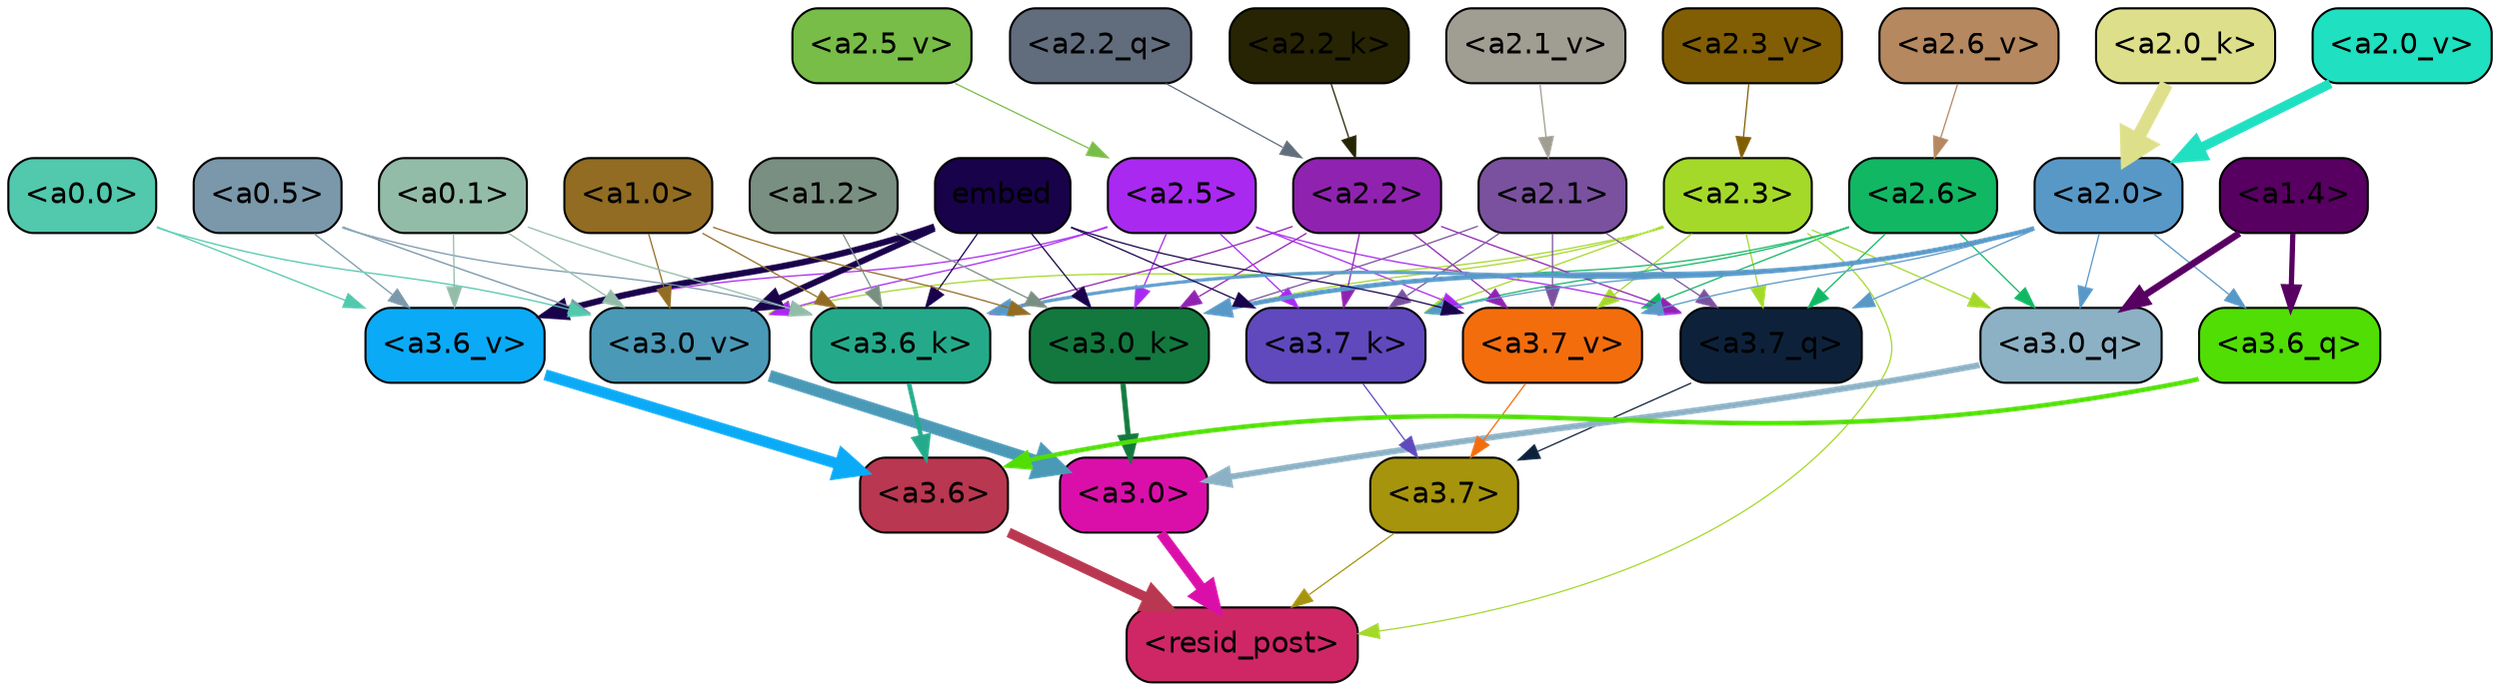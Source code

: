 strict digraph "" {
	graph [bgcolor=transparent,
		layout=dot,
		overlap=false,
		splines=true
	];
	"<a3.7>"	[color=black,
		fillcolor="#a6940c",
		fontname=Helvetica,
		shape=box,
		style="filled, rounded"];
	"<resid_post>"	[color=black,
		fillcolor="#cf2766",
		fontname=Helvetica,
		shape=box,
		style="filled, rounded"];
	"<a3.7>" -> "<resid_post>"	[color="#a6940c",
		penwidth=0.6];
	"<a3.6>"	[color=black,
		fillcolor="#b93750",
		fontname=Helvetica,
		shape=box,
		style="filled, rounded"];
	"<a3.6>" -> "<resid_post>"	[color="#b93750",
		penwidth=4.753257989883423];
	"<a3.0>"	[color=black,
		fillcolor="#da0faa",
		fontname=Helvetica,
		shape=box,
		style="filled, rounded"];
	"<a3.0>" -> "<resid_post>"	[color="#da0faa",
		penwidth=4.90053927898407];
	"<a2.3>"	[color=black,
		fillcolor="#a4d92a",
		fontname=Helvetica,
		shape=box,
		style="filled, rounded"];
	"<a2.3>" -> "<resid_post>"	[color="#a4d92a",
		penwidth=0.6];
	"<a3.7_q>"	[color=black,
		fillcolor="#0d223a",
		fontname=Helvetica,
		shape=box,
		style="filled, rounded"];
	"<a2.3>" -> "<a3.7_q>"	[color="#a4d92a",
		penwidth=0.6];
	"<a3.0_q>"	[color=black,
		fillcolor="#8cb1c5",
		fontname=Helvetica,
		shape=box,
		style="filled, rounded"];
	"<a2.3>" -> "<a3.0_q>"	[color="#a4d92a",
		penwidth=0.6];
	"<a3.7_k>"	[color=black,
		fillcolor="#5f49bd",
		fontname=Helvetica,
		shape=box,
		style="filled, rounded"];
	"<a2.3>" -> "<a3.7_k>"	[color="#a4d92a",
		penwidth=0.6];
	"<a3.0_k>"	[color=black,
		fillcolor="#12783e",
		fontname=Helvetica,
		shape=box,
		style="filled, rounded"];
	"<a2.3>" -> "<a3.0_k>"	[color="#a4d92a",
		penwidth=0.6];
	"<a3.7_v>"	[color=black,
		fillcolor="#f36d0d",
		fontname=Helvetica,
		shape=box,
		style="filled, rounded"];
	"<a2.3>" -> "<a3.7_v>"	[color="#a4d92a",
		penwidth=0.6];
	"<a3.0_v>"	[color=black,
		fillcolor="#4a99b7",
		fontname=Helvetica,
		shape=box,
		style="filled, rounded"];
	"<a2.3>" -> "<a3.0_v>"	[color="#a4d92a",
		penwidth=0.6];
	"<a3.7_q>" -> "<a3.7>"	[color="#0d223a",
		penwidth=0.6];
	"<a3.6_q>"	[color=black,
		fillcolor="#50de05",
		fontname=Helvetica,
		shape=box,
		style="filled, rounded"];
	"<a3.6_q>" -> "<a3.6>"	[color="#50de05",
		penwidth=2.160832464694977];
	"<a3.0_q>" -> "<a3.0>"	[color="#8cb1c5",
		penwidth=2.870753765106201];
	"<a3.7_k>" -> "<a3.7>"	[color="#5f49bd",
		penwidth=0.6];
	"<a3.6_k>"	[color=black,
		fillcolor="#24aa8a",
		fontname=Helvetica,
		shape=box,
		style="filled, rounded"];
	"<a3.6_k>" -> "<a3.6>"	[color="#24aa8a",
		penwidth=2.13908451795578];
	"<a3.0_k>" -> "<a3.0>"	[color="#12783e",
		penwidth=2.520303964614868];
	"<a3.7_v>" -> "<a3.7>"	[color="#f36d0d",
		penwidth=0.6];
	"<a3.6_v>"	[color=black,
		fillcolor="#0baaf6",
		fontname=Helvetica,
		shape=box,
		style="filled, rounded"];
	"<a3.6_v>" -> "<a3.6>"	[color="#0baaf6",
		penwidth=5.297133803367615];
	"<a3.0_v>" -> "<a3.0>"	[color="#4a99b7",
		penwidth=5.680712580680847];
	"<a2.6>"	[color=black,
		fillcolor="#11b763",
		fontname=Helvetica,
		shape=box,
		style="filled, rounded"];
	"<a2.6>" -> "<a3.7_q>"	[color="#11b763",
		penwidth=0.6];
	"<a2.6>" -> "<a3.0_q>"	[color="#11b763",
		penwidth=0.6];
	"<a2.6>" -> "<a3.7_k>"	[color="#11b763",
		penwidth=0.6];
	"<a2.6>" -> "<a3.0_k>"	[color="#11b763",
		penwidth=0.6];
	"<a2.6>" -> "<a3.7_v>"	[color="#11b763",
		penwidth=0.6];
	"<a2.5>"	[color=black,
		fillcolor="#a929f0",
		fontname=Helvetica,
		shape=box,
		style="filled, rounded"];
	"<a2.5>" -> "<a3.7_q>"	[color="#a929f0",
		penwidth=0.6];
	"<a2.5>" -> "<a3.7_k>"	[color="#a929f0",
		penwidth=0.6];
	"<a2.5>" -> "<a3.0_k>"	[color="#a929f0",
		penwidth=0.6];
	"<a2.5>" -> "<a3.7_v>"	[color="#a929f0",
		penwidth=0.6];
	"<a2.5>" -> "<a3.6_v>"	[color="#a929f0",
		penwidth=0.6];
	"<a2.5>" -> "<a3.0_v>"	[color="#a929f0",
		penwidth=0.6];
	"<a2.2>"	[color=black,
		fillcolor="#9022b0",
		fontname=Helvetica,
		shape=box,
		style="filled, rounded"];
	"<a2.2>" -> "<a3.7_q>"	[color="#9022b0",
		penwidth=0.6];
	"<a2.2>" -> "<a3.7_k>"	[color="#9022b0",
		penwidth=0.6];
	"<a2.2>" -> "<a3.6_k>"	[color="#9022b0",
		penwidth=0.6];
	"<a2.2>" -> "<a3.0_k>"	[color="#9022b0",
		penwidth=0.6];
	"<a2.2>" -> "<a3.7_v>"	[color="#9022b0",
		penwidth=0.6];
	"<a2.1>"	[color=black,
		fillcolor="#7a519e",
		fontname=Helvetica,
		shape=box,
		style="filled, rounded"];
	"<a2.1>" -> "<a3.7_q>"	[color="#7a519e",
		penwidth=0.6];
	"<a2.1>" -> "<a3.7_k>"	[color="#7a519e",
		penwidth=0.6];
	"<a2.1>" -> "<a3.0_k>"	[color="#7a519e",
		penwidth=0.6];
	"<a2.1>" -> "<a3.7_v>"	[color="#7a519e",
		penwidth=0.6];
	"<a2.0>"	[color=black,
		fillcolor="#5898c7",
		fontname=Helvetica,
		shape=box,
		style="filled, rounded"];
	"<a2.0>" -> "<a3.7_q>"	[color="#5898c7",
		penwidth=0.6];
	"<a2.0>" -> "<a3.6_q>"	[color="#5898c7",
		penwidth=0.6];
	"<a2.0>" -> "<a3.0_q>"	[color="#5898c7",
		penwidth=0.6];
	"<a2.0>" -> "<a3.7_k>"	[color="#5898c7",
		penwidth=0.6];
	"<a2.0>" -> "<a3.6_k>"	[color="#5898c7",
		penwidth=1.5348684191703796];
	"<a2.0>" -> "<a3.0_k>"	[color="#5898c7",
		penwidth=2.172017753124237];
	"<a2.0>" -> "<a3.7_v>"	[color="#5898c7",
		penwidth=0.6];
	"<a1.4>"	[color=black,
		fillcolor="#570061",
		fontname=Helvetica,
		shape=box,
		style="filled, rounded"];
	"<a1.4>" -> "<a3.6_q>"	[color="#570061",
		penwidth=2.532623291015625];
	"<a1.4>" -> "<a3.0_q>"	[color="#570061",
		penwidth=3.2595192790031433];
	embed	[color=black,
		fillcolor="#18024a",
		fontname=Helvetica,
		shape=box,
		style="filled, rounded"];
	embed -> "<a3.7_k>"	[color="#18024a",
		penwidth=0.6];
	embed -> "<a3.6_k>"	[color="#18024a",
		penwidth=0.6];
	embed -> "<a3.0_k>"	[color="#18024a",
		penwidth=0.6117386221885681];
	embed -> "<a3.7_v>"	[color="#18024a",
		penwidth=0.6];
	embed -> "<a3.6_v>"	[color="#18024a",
		penwidth=3.0186105966567993];
	embed -> "<a3.0_v>"	[color="#18024a",
		penwidth=2.969020187854767];
	"<a1.2>"	[color=black,
		fillcolor="#798f82",
		fontname=Helvetica,
		shape=box,
		style="filled, rounded"];
	"<a1.2>" -> "<a3.6_k>"	[color="#798f82",
		penwidth=0.6];
	"<a1.2>" -> "<a3.0_k>"	[color="#798f82",
		penwidth=0.6];
	"<a1.0>"	[color=black,
		fillcolor="#916c22",
		fontname=Helvetica,
		shape=box,
		style="filled, rounded"];
	"<a1.0>" -> "<a3.6_k>"	[color="#916c22",
		penwidth=0.6];
	"<a1.0>" -> "<a3.0_k>"	[color="#916c22",
		penwidth=0.6];
	"<a1.0>" -> "<a3.0_v>"	[color="#916c22",
		penwidth=0.6];
	"<a0.5>"	[color=black,
		fillcolor="#7a98aa",
		fontname=Helvetica,
		shape=box,
		style="filled, rounded"];
	"<a0.5>" -> "<a3.6_k>"	[color="#7a98aa",
		penwidth=0.6];
	"<a0.5>" -> "<a3.6_v>"	[color="#7a98aa",
		penwidth=0.6];
	"<a0.5>" -> "<a3.0_v>"	[color="#7a98aa",
		penwidth=0.6409564018249512];
	"<a0.1>"	[color=black,
		fillcolor="#93bca8",
		fontname=Helvetica,
		shape=box,
		style="filled, rounded"];
	"<a0.1>" -> "<a3.6_k>"	[color="#93bca8",
		penwidth=0.6];
	"<a0.1>" -> "<a3.6_v>"	[color="#93bca8",
		penwidth=0.6];
	"<a0.1>" -> "<a3.0_v>"	[color="#93bca8",
		penwidth=0.6];
	"<a0.0>"	[color=black,
		fillcolor="#52c8ac",
		fontname=Helvetica,
		shape=box,
		style="filled, rounded"];
	"<a0.0>" -> "<a3.6_v>"	[color="#52c8ac",
		penwidth=0.6];
	"<a0.0>" -> "<a3.0_v>"	[color="#52c8ac",
		penwidth=0.6];
	"<a2.2_q>"	[color=black,
		fillcolor="#616c7c",
		fontname=Helvetica,
		shape=box,
		style="filled, rounded"];
	"<a2.2_q>" -> "<a2.2>"	[color="#616c7c",
		penwidth=0.6];
	"<a2.2_k>"	[color=black,
		fillcolor="#272404",
		fontname=Helvetica,
		shape=box,
		style="filled, rounded"];
	"<a2.2_k>" -> "<a2.2>"	[color="#272404",
		penwidth=0.6];
	"<a2.0_k>"	[color=black,
		fillcolor="#dddf8a",
		fontname=Helvetica,
		shape=box,
		style="filled, rounded"];
	"<a2.0_k>" -> "<a2.0>"	[color="#dddf8a",
		penwidth=6.450693130493164];
	"<a2.6_v>"	[color=black,
		fillcolor="#b5885f",
		fontname=Helvetica,
		shape=box,
		style="filled, rounded"];
	"<a2.6_v>" -> "<a2.6>"	[color="#b5885f",
		penwidth=0.6];
	"<a2.5_v>"	[color=black,
		fillcolor="#77bd47",
		fontname=Helvetica,
		shape=box,
		style="filled, rounded"];
	"<a2.5_v>" -> "<a2.5>"	[color="#77bd47",
		penwidth=0.6];
	"<a2.3_v>"	[color=black,
		fillcolor="#815e04",
		fontname=Helvetica,
		shape=box,
		style="filled, rounded"];
	"<a2.3_v>" -> "<a2.3>"	[color="#815e04",
		penwidth=0.6];
	"<a2.1_v>"	[color=black,
		fillcolor="#a09d92",
		fontname=Helvetica,
		shape=box,
		style="filled, rounded"];
	"<a2.1_v>" -> "<a2.1>"	[color="#a09d92",
		penwidth=0.6];
	"<a2.0_v>"	[color=black,
		fillcolor="#1fe0c0",
		fontname=Helvetica,
		shape=box,
		style="filled, rounded"];
	"<a2.0_v>" -> "<a2.0>"	[color="#1fe0c0",
		penwidth=4.592647075653076];
}

